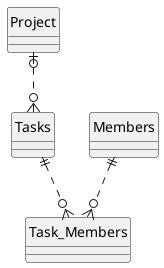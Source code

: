 @startuml

hide thespot
hide circle

entity Project
entity Tasks
entity Members
entity Task_Members

Project |o..o{ Tasks
Tasks ||..o{Task_Members
Members ||..o{Task_Members

@enduml